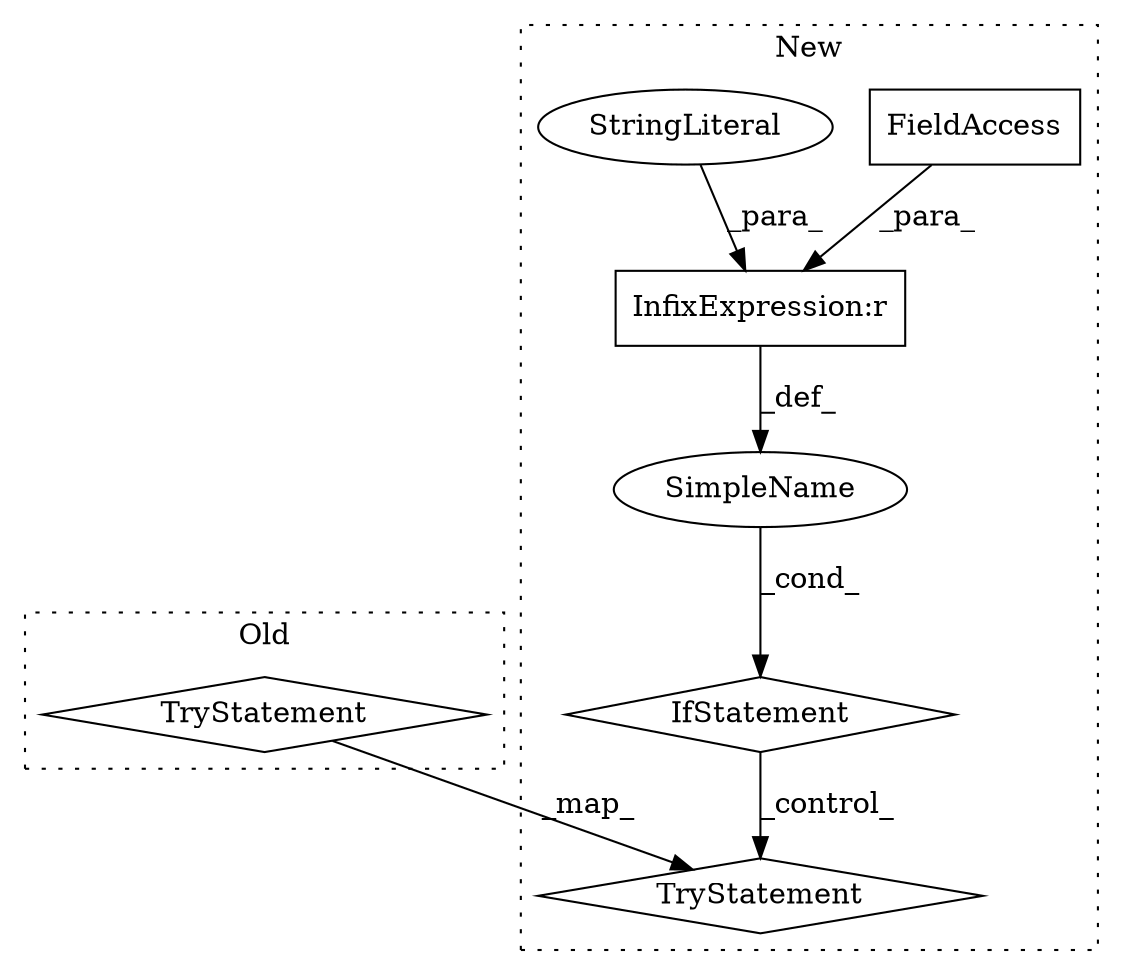 digraph G {
subgraph cluster0 {
1 [label="TryStatement" a="54" s="3376" l="4" shape="diamond"];
label = "Old";
style="dotted";
}
subgraph cluster1 {
2 [label="TryStatement" a="54" s="3408" l="4" shape="diamond"];
3 [label="IfStatement" a="25" s="3363,3398" l="4,2" shape="diamond"];
4 [label="SimpleName" a="42" s="" l="" shape="ellipse"];
5 [label="InfixExpression:r" a="27" s="3391" l="4" shape="box"];
6 [label="FieldAccess" a="22" s="3367" l="24" shape="box"];
7 [label="StringLiteral" a="45" s="3395" l="3" shape="ellipse"];
label = "New";
style="dotted";
}
1 -> 2 [label="_map_"];
3 -> 2 [label="_control_"];
4 -> 3 [label="_cond_"];
5 -> 4 [label="_def_"];
6 -> 5 [label="_para_"];
7 -> 5 [label="_para_"];
}
